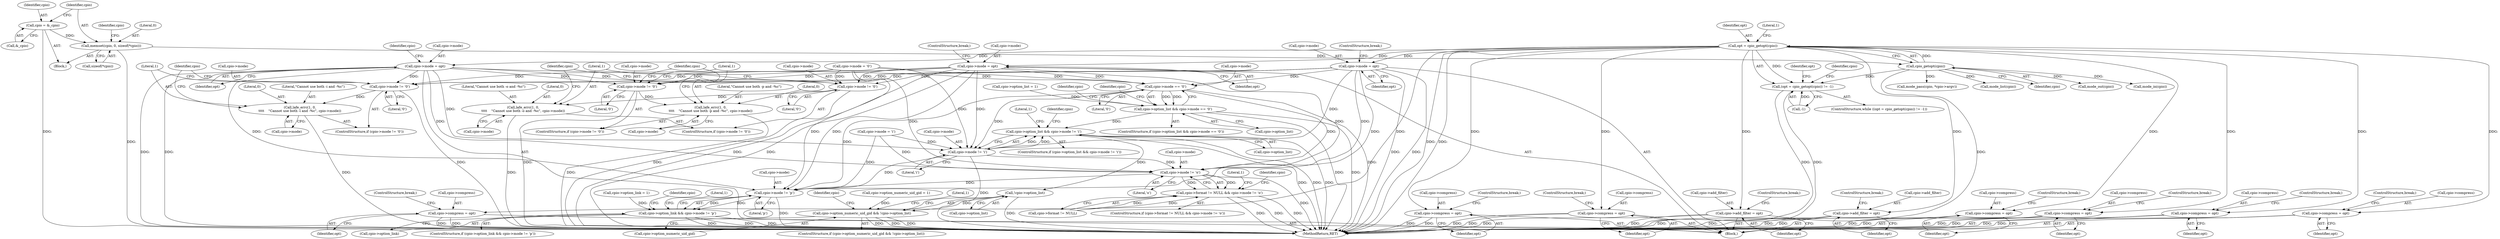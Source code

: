 digraph "0_libarchive_59357157706d47c365b2227739e17daba3607526@API" {
"1000332" [label="(Call,opt = cpio_getopt(cpio))"];
"1000334" [label="(Call,cpio_getopt(cpio))"];
"1000167" [label="(Call,memset(cpio, 0, sizeof(*cpio)))"];
"1000163" [label="(Call,cpio = &_cpio)"];
"1000331" [label="(Call,(opt = cpio_getopt(cpio)) != -1)"];
"1000371" [label="(Call,cpio->add_filter = opt)"];
"1000467" [label="(Call,cpio->compress = opt)"];
"1000508" [label="(Call,cpio->mode = opt)"];
"1000496" [label="(Call,cpio->mode != '\0')"];
"1000501" [label="(Call,lafe_errc(1, 0,\n\t\t\t\t    \"Cannot use both -i and -%c\", cpio->mode))"];
"1000601" [label="(Call,cpio->mode != '\0')"];
"1000606" [label="(Call,lafe_errc(1, 0,\n\t\t\t\t    \"Cannot use both -o and -%c\", cpio->mode))"];
"1000621" [label="(Call,cpio->mode != '\0')"];
"1000626" [label="(Call,lafe_errc(1, 0,\n\t\t\t\t    \"Cannot use both -p and -%c\", cpio->mode))"];
"1000793" [label="(Call,cpio->mode == '\0')"];
"1000789" [label="(Call,cpio->option_list && cpio->mode == '\0')"];
"1000804" [label="(Call,cpio->option_list && cpio->mode != 'i')"];
"1000822" [label="(Call,!cpio->option_list)"];
"1000818" [label="(Call,cpio->option_numeric_uid_gid && !cpio->option_list)"];
"1000808" [label="(Call,cpio->mode != 'i')"];
"1000837" [label="(Call,cpio->mode != 'o')"];
"1000831" [label="(Call,cpio->format != NULL && cpio->mode != 'o')"];
"1000851" [label="(Call,cpio->mode != 'p')"];
"1000847" [label="(Call,cpio->option_link && cpio->mode != 'p')"];
"1000515" [label="(Call,cpio->compress = opt)"];
"1000522" [label="(Call,cpio->compress = opt)"];
"1000563" [label="(Call,cpio->compress = opt)"];
"1000613" [label="(Call,cpio->mode = opt)"];
"1000633" [label="(Call,cpio->mode = opt)"];
"1000742" [label="(Call,cpio->add_filter = opt)"];
"1000766" [label="(Call,cpio->compress = opt)"];
"1000773" [label="(Call,cpio->compress = opt)"];
"1000780" [label="(Call,cpio->compress = opt)"];
"1000742" [label="(Call,cpio->add_filter = opt)"];
"1000848" [label="(Call,cpio->option_link)"];
"1000629" [label="(Literal,\"Cannot use both -p and -%c\")"];
"1000568" [label="(ControlStructure,break;)"];
"1000175" [label="(Identifier,cpio)"];
"1000780" [label="(Call,cpio->compress = opt)"];
"1000849" [label="(Identifier,cpio)"];
"1000728" [label="(Call,cpio->option_list = 1)"];
"1000495" [label="(ControlStructure,if (cpio->mode != '\0'))"];
"1000563" [label="(Call,cpio->compress = opt)"];
"1000515" [label="(Call,cpio->compress = opt)"];
"1000890" [label="(Call,mode_out(cpio))"];
"1000857" [label="(Literal,1)"];
"1000620" [label="(ControlStructure,if (cpio->mode != '\0'))"];
"1000936" [label="(Call,mode_in(cpio))"];
"1000806" [label="(Identifier,cpio)"];
"1000851" [label="(Call,cpio->mode != 'p')"];
"1000165" [label="(Call,&_cpio)"];
"1000832" [label="(Call,cpio->format != NULL)"];
"1000168" [label="(Identifier,cpio)"];
"1000847" [label="(Call,cpio->option_link && cpio->mode != 'p')"];
"1000503" [label="(Literal,0)"];
"1000809" [label="(Call,cpio->mode)"];
"1000371" [label="(Call,cpio->add_filter = opt)"];
"1000838" [label="(Call,cpio->mode)"];
"1000855" [label="(Literal,'p')"];
"1000774" [label="(Call,cpio->compress)"];
"1000341" [label="(Block,)"];
"1000625" [label="(Literal,'\0')"];
"1000467" [label="(Call,cpio->compress = opt)"];
"1000746" [label="(Identifier,opt)"];
"1000336" [label="(Call,-1)"];
"1000834" [label="(Identifier,cpio)"];
"1000778" [label="(ControlStructure,break;)"];
"1000602" [label="(Call,cpio->mode)"];
"1000818" [label="(Call,cpio->option_numeric_uid_gid && !cpio->option_list)"];
"1000512" [label="(Identifier,opt)"];
"1000516" [label="(Call,cpio->compress)"];
"1000526" [label="(Identifier,opt)"];
"1000995" [label="(MethodReturn,RET)"];
"1000959" [label="(Call,mode_pass(cpio, *cpio->argv))"];
"1000508" [label="(Call,cpio->mode = opt)"];
"1000785" [label="(ControlStructure,break;)"];
"1000628" [label="(Literal,0)"];
"1000522" [label="(Call,cpio->compress = opt)"];
"1000614" [label="(Call,cpio->mode)"];
"1000771" [label="(ControlStructure,break;)"];
"1000472" [label="(ControlStructure,break;)"];
"1000519" [label="(Identifier,opt)"];
"1000502" [label="(Literal,1)"];
"1000933" [label="(Call,mode_list(cpio))"];
"1000520" [label="(ControlStructure,break;)"];
"1000767" [label="(Call,cpio->compress)"];
"1000375" [label="(Identifier,opt)"];
"1000784" [label="(Identifier,opt)"];
"1000613" [label="(Call,cpio->mode = opt)"];
"1000831" [label="(Call,cpio->format != NULL && cpio->mode != 'o')"];
"1000622" [label="(Call,cpio->mode)"];
"1000773" [label="(Call,cpio->compress = opt)"];
"1000777" [label="(Identifier,opt)"];
"1000814" [label="(Literal,1)"];
"1000808" [label="(Call,cpio->mode != 'i')"];
"1000843" [label="(Literal,1)"];
"1000501" [label="(Call,lafe_errc(1, 0,\n\t\t\t\t    \"Cannot use both -i and -%c\", cpio->mode))"];
"1000841" [label="(Literal,'o')"];
"1000577" [label="(Call,cpio->option_numeric_uid_gid = 1)"];
"1000791" [label="(Identifier,cpio)"];
"1000169" [label="(Literal,0)"];
"1000600" [label="(ControlStructure,if (cpio->mode != '\0'))"];
"1000617" [label="(Identifier,opt)"];
"1000805" [label="(Call,cpio->option_list)"];
"1000846" [label="(ControlStructure,if (cpio->option_link && cpio->mode != 'p'))"];
"1000820" [label="(Identifier,cpio)"];
"1000630" [label="(Call,cpio->mode)"];
"1000790" [label="(Call,cpio->option_list)"];
"1000803" [label="(ControlStructure,if (cpio->option_list && cpio->mode != 'i'))"];
"1000610" [label="(Call,cpio->mode)"];
"1000500" [label="(Literal,'\0')"];
"1000553" [label="(Call,cpio->option_link = 1)"];
"1000637" [label="(Identifier,opt)"];
"1000332" [label="(Call,opt = cpio_getopt(cpio))"];
"1000830" [label="(ControlStructure,if (cpio->format != NULL && cpio->mode != 'o'))"];
"1000640" [label="(Identifier,cpio)"];
"1000609" [label="(Literal,\"Cannot use both -o and -%c\")"];
"1000819" [label="(Call,cpio->option_numeric_uid_gid)"];
"1000747" [label="(ControlStructure,break;)"];
"1000564" [label="(Call,cpio->compress)"];
"1000155" [label="(Block,)"];
"1000606" [label="(Call,lafe_errc(1, 0,\n\t\t\t\t    \"Cannot use both -o and -%c\", cpio->mode))"];
"1000505" [label="(Call,cpio->mode)"];
"1000241" [label="(Call,cpio->mode = '\0')"];
"1000793" [label="(Call,cpio->mode == '\0')"];
"1000788" [label="(ControlStructure,if (cpio->option_list && cpio->mode == '\0'))"];
"1000800" [label="(Identifier,cpio)"];
"1000633" [label="(Call,cpio->mode = opt)"];
"1000607" [label="(Literal,1)"];
"1000601" [label="(Call,cpio->mode != '\0')"];
"1000523" [label="(Call,cpio->compress)"];
"1000170" [label="(Call,sizeof(*cpio))"];
"1000822" [label="(Call,!cpio->option_list)"];
"1000823" [label="(Call,cpio->option_list)"];
"1000331" [label="(Call,(opt = cpio_getopt(cpio)) != -1)"];
"1000330" [label="(ControlStructure,while ((opt = cpio_getopt(cpio)) != -1))"];
"1000376" [label="(ControlStructure,break;)"];
"1000627" [label="(Literal,1)"];
"1000812" [label="(Literal,'i')"];
"1000789" [label="(Call,cpio->option_list && cpio->mode == '\0')"];
"1000163" [label="(Call,cpio = &_cpio)"];
"1000334" [label="(Call,cpio_getopt(cpio))"];
"1000827" [label="(Literal,1)"];
"1000770" [label="(Identifier,opt)"];
"1000605" [label="(Literal,'\0')"];
"1000504" [label="(Literal,\"Cannot use both -i and -%c\")"];
"1000468" [label="(Call,cpio->compress)"];
"1000333" [label="(Identifier,opt)"];
"1000766" [label="(Call,cpio->compress = opt)"];
"1000527" [label="(ControlStructure,break;)"];
"1000743" [label="(Call,cpio->add_filter)"];
"1000817" [label="(ControlStructure,if (cpio->option_numeric_uid_gid && !cpio->option_list))"];
"1000621" [label="(Call,cpio->mode != '\0')"];
"1000797" [label="(Literal,'\0')"];
"1000372" [label="(Call,cpio->add_filter)"];
"1000471" [label="(Identifier,opt)"];
"1000615" [label="(Identifier,cpio)"];
"1000340" [label="(Identifier,opt)"];
"1000509" [label="(Call,cpio->mode)"];
"1000567" [label="(Identifier,opt)"];
"1000608" [label="(Literal,0)"];
"1000513" [label="(ControlStructure,break;)"];
"1000798" [label="(Call,cpio->mode = 'i')"];
"1000635" [label="(Identifier,cpio)"];
"1000794" [label="(Call,cpio->mode)"];
"1000634" [label="(Call,cpio->mode)"];
"1000496" [label="(Call,cpio->mode != '\0')"];
"1000337" [label="(Literal,1)"];
"1000852" [label="(Call,cpio->mode)"];
"1000781" [label="(Call,cpio->compress)"];
"1000497" [label="(Call,cpio->mode)"];
"1000335" [label="(Identifier,cpio)"];
"1000164" [label="(Identifier,cpio)"];
"1000837" [label="(Call,cpio->mode != 'o')"];
"1000804" [label="(Call,cpio->option_list && cpio->mode != 'i')"];
"1000618" [label="(ControlStructure,break;)"];
"1000510" [label="(Identifier,cpio)"];
"1000626" [label="(Call,lafe_errc(1, 0,\n\t\t\t\t    \"Cannot use both -p and -%c\", cpio->mode))"];
"1000863" [label="(Identifier,cpio)"];
"1000167" [label="(Call,memset(cpio, 0, sizeof(*cpio)))"];
"1000332" -> "1000331"  [label="AST: "];
"1000332" -> "1000334"  [label="CFG: "];
"1000333" -> "1000332"  [label="AST: "];
"1000334" -> "1000332"  [label="AST: "];
"1000337" -> "1000332"  [label="CFG: "];
"1000332" -> "1000995"  [label="DDG: "];
"1000332" -> "1000995"  [label="DDG: "];
"1000332" -> "1000331"  [label="DDG: "];
"1000334" -> "1000332"  [label="DDG: "];
"1000332" -> "1000371"  [label="DDG: "];
"1000332" -> "1000467"  [label="DDG: "];
"1000332" -> "1000508"  [label="DDG: "];
"1000332" -> "1000515"  [label="DDG: "];
"1000332" -> "1000522"  [label="DDG: "];
"1000332" -> "1000563"  [label="DDG: "];
"1000332" -> "1000613"  [label="DDG: "];
"1000332" -> "1000633"  [label="DDG: "];
"1000332" -> "1000742"  [label="DDG: "];
"1000332" -> "1000766"  [label="DDG: "];
"1000332" -> "1000773"  [label="DDG: "];
"1000332" -> "1000780"  [label="DDG: "];
"1000334" -> "1000335"  [label="CFG: "];
"1000335" -> "1000334"  [label="AST: "];
"1000334" -> "1000995"  [label="DDG: "];
"1000334" -> "1000331"  [label="DDG: "];
"1000167" -> "1000334"  [label="DDG: "];
"1000334" -> "1000890"  [label="DDG: "];
"1000334" -> "1000933"  [label="DDG: "];
"1000334" -> "1000936"  [label="DDG: "];
"1000334" -> "1000959"  [label="DDG: "];
"1000167" -> "1000155"  [label="AST: "];
"1000167" -> "1000170"  [label="CFG: "];
"1000168" -> "1000167"  [label="AST: "];
"1000169" -> "1000167"  [label="AST: "];
"1000170" -> "1000167"  [label="AST: "];
"1000175" -> "1000167"  [label="CFG: "];
"1000167" -> "1000995"  [label="DDG: "];
"1000163" -> "1000167"  [label="DDG: "];
"1000163" -> "1000155"  [label="AST: "];
"1000163" -> "1000165"  [label="CFG: "];
"1000164" -> "1000163"  [label="AST: "];
"1000165" -> "1000163"  [label="AST: "];
"1000168" -> "1000163"  [label="CFG: "];
"1000163" -> "1000995"  [label="DDG: "];
"1000331" -> "1000330"  [label="AST: "];
"1000331" -> "1000336"  [label="CFG: "];
"1000336" -> "1000331"  [label="AST: "];
"1000340" -> "1000331"  [label="CFG: "];
"1000791" -> "1000331"  [label="CFG: "];
"1000331" -> "1000995"  [label="DDG: "];
"1000331" -> "1000995"  [label="DDG: "];
"1000336" -> "1000331"  [label="DDG: "];
"1000371" -> "1000341"  [label="AST: "];
"1000371" -> "1000375"  [label="CFG: "];
"1000372" -> "1000371"  [label="AST: "];
"1000375" -> "1000371"  [label="AST: "];
"1000376" -> "1000371"  [label="CFG: "];
"1000371" -> "1000995"  [label="DDG: "];
"1000371" -> "1000995"  [label="DDG: "];
"1000467" -> "1000341"  [label="AST: "];
"1000467" -> "1000471"  [label="CFG: "];
"1000468" -> "1000467"  [label="AST: "];
"1000471" -> "1000467"  [label="AST: "];
"1000472" -> "1000467"  [label="CFG: "];
"1000467" -> "1000995"  [label="DDG: "];
"1000467" -> "1000995"  [label="DDG: "];
"1000508" -> "1000341"  [label="AST: "];
"1000508" -> "1000512"  [label="CFG: "];
"1000509" -> "1000508"  [label="AST: "];
"1000512" -> "1000508"  [label="AST: "];
"1000513" -> "1000508"  [label="CFG: "];
"1000508" -> "1000995"  [label="DDG: "];
"1000508" -> "1000995"  [label="DDG: "];
"1000508" -> "1000496"  [label="DDG: "];
"1000508" -> "1000601"  [label="DDG: "];
"1000508" -> "1000621"  [label="DDG: "];
"1000508" -> "1000793"  [label="DDG: "];
"1000508" -> "1000808"  [label="DDG: "];
"1000508" -> "1000837"  [label="DDG: "];
"1000508" -> "1000851"  [label="DDG: "];
"1000496" -> "1000495"  [label="AST: "];
"1000496" -> "1000500"  [label="CFG: "];
"1000497" -> "1000496"  [label="AST: "];
"1000500" -> "1000496"  [label="AST: "];
"1000502" -> "1000496"  [label="CFG: "];
"1000510" -> "1000496"  [label="CFG: "];
"1000496" -> "1000995"  [label="DDG: "];
"1000613" -> "1000496"  [label="DDG: "];
"1000241" -> "1000496"  [label="DDG: "];
"1000633" -> "1000496"  [label="DDG: "];
"1000496" -> "1000501"  [label="DDG: "];
"1000501" -> "1000495"  [label="AST: "];
"1000501" -> "1000505"  [label="CFG: "];
"1000502" -> "1000501"  [label="AST: "];
"1000503" -> "1000501"  [label="AST: "];
"1000504" -> "1000501"  [label="AST: "];
"1000505" -> "1000501"  [label="AST: "];
"1000510" -> "1000501"  [label="CFG: "];
"1000501" -> "1000995"  [label="DDG: "];
"1000601" -> "1000600"  [label="AST: "];
"1000601" -> "1000605"  [label="CFG: "];
"1000602" -> "1000601"  [label="AST: "];
"1000605" -> "1000601"  [label="AST: "];
"1000607" -> "1000601"  [label="CFG: "];
"1000615" -> "1000601"  [label="CFG: "];
"1000601" -> "1000995"  [label="DDG: "];
"1000613" -> "1000601"  [label="DDG: "];
"1000241" -> "1000601"  [label="DDG: "];
"1000633" -> "1000601"  [label="DDG: "];
"1000601" -> "1000606"  [label="DDG: "];
"1000606" -> "1000600"  [label="AST: "];
"1000606" -> "1000610"  [label="CFG: "];
"1000607" -> "1000606"  [label="AST: "];
"1000608" -> "1000606"  [label="AST: "];
"1000609" -> "1000606"  [label="AST: "];
"1000610" -> "1000606"  [label="AST: "];
"1000615" -> "1000606"  [label="CFG: "];
"1000606" -> "1000995"  [label="DDG: "];
"1000621" -> "1000620"  [label="AST: "];
"1000621" -> "1000625"  [label="CFG: "];
"1000622" -> "1000621"  [label="AST: "];
"1000625" -> "1000621"  [label="AST: "];
"1000627" -> "1000621"  [label="CFG: "];
"1000635" -> "1000621"  [label="CFG: "];
"1000621" -> "1000995"  [label="DDG: "];
"1000613" -> "1000621"  [label="DDG: "];
"1000241" -> "1000621"  [label="DDG: "];
"1000633" -> "1000621"  [label="DDG: "];
"1000621" -> "1000626"  [label="DDG: "];
"1000626" -> "1000620"  [label="AST: "];
"1000626" -> "1000630"  [label="CFG: "];
"1000627" -> "1000626"  [label="AST: "];
"1000628" -> "1000626"  [label="AST: "];
"1000629" -> "1000626"  [label="AST: "];
"1000630" -> "1000626"  [label="AST: "];
"1000635" -> "1000626"  [label="CFG: "];
"1000626" -> "1000995"  [label="DDG: "];
"1000793" -> "1000789"  [label="AST: "];
"1000793" -> "1000797"  [label="CFG: "];
"1000794" -> "1000793"  [label="AST: "];
"1000797" -> "1000793"  [label="AST: "];
"1000789" -> "1000793"  [label="CFG: "];
"1000793" -> "1000995"  [label="DDG: "];
"1000793" -> "1000789"  [label="DDG: "];
"1000793" -> "1000789"  [label="DDG: "];
"1000613" -> "1000793"  [label="DDG: "];
"1000241" -> "1000793"  [label="DDG: "];
"1000633" -> "1000793"  [label="DDG: "];
"1000793" -> "1000808"  [label="DDG: "];
"1000793" -> "1000837"  [label="DDG: "];
"1000793" -> "1000851"  [label="DDG: "];
"1000789" -> "1000788"  [label="AST: "];
"1000789" -> "1000790"  [label="CFG: "];
"1000790" -> "1000789"  [label="AST: "];
"1000800" -> "1000789"  [label="CFG: "];
"1000806" -> "1000789"  [label="CFG: "];
"1000789" -> "1000995"  [label="DDG: "];
"1000789" -> "1000995"  [label="DDG: "];
"1000728" -> "1000789"  [label="DDG: "];
"1000789" -> "1000804"  [label="DDG: "];
"1000804" -> "1000803"  [label="AST: "];
"1000804" -> "1000805"  [label="CFG: "];
"1000804" -> "1000808"  [label="CFG: "];
"1000805" -> "1000804"  [label="AST: "];
"1000808" -> "1000804"  [label="AST: "];
"1000814" -> "1000804"  [label="CFG: "];
"1000820" -> "1000804"  [label="CFG: "];
"1000804" -> "1000995"  [label="DDG: "];
"1000804" -> "1000995"  [label="DDG: "];
"1000804" -> "1000995"  [label="DDG: "];
"1000808" -> "1000804"  [label="DDG: "];
"1000808" -> "1000804"  [label="DDG: "];
"1000804" -> "1000822"  [label="DDG: "];
"1000822" -> "1000818"  [label="AST: "];
"1000822" -> "1000823"  [label="CFG: "];
"1000823" -> "1000822"  [label="AST: "];
"1000818" -> "1000822"  [label="CFG: "];
"1000822" -> "1000995"  [label="DDG: "];
"1000822" -> "1000818"  [label="DDG: "];
"1000818" -> "1000817"  [label="AST: "];
"1000818" -> "1000819"  [label="CFG: "];
"1000819" -> "1000818"  [label="AST: "];
"1000827" -> "1000818"  [label="CFG: "];
"1000834" -> "1000818"  [label="CFG: "];
"1000818" -> "1000995"  [label="DDG: "];
"1000818" -> "1000995"  [label="DDG: "];
"1000818" -> "1000995"  [label="DDG: "];
"1000577" -> "1000818"  [label="DDG: "];
"1000808" -> "1000812"  [label="CFG: "];
"1000809" -> "1000808"  [label="AST: "];
"1000812" -> "1000808"  [label="AST: "];
"1000808" -> "1000995"  [label="DDG: "];
"1000613" -> "1000808"  [label="DDG: "];
"1000798" -> "1000808"  [label="DDG: "];
"1000241" -> "1000808"  [label="DDG: "];
"1000633" -> "1000808"  [label="DDG: "];
"1000808" -> "1000837"  [label="DDG: "];
"1000808" -> "1000851"  [label="DDG: "];
"1000837" -> "1000831"  [label="AST: "];
"1000837" -> "1000841"  [label="CFG: "];
"1000838" -> "1000837"  [label="AST: "];
"1000841" -> "1000837"  [label="AST: "];
"1000831" -> "1000837"  [label="CFG: "];
"1000837" -> "1000995"  [label="DDG: "];
"1000837" -> "1000831"  [label="DDG: "];
"1000837" -> "1000831"  [label="DDG: "];
"1000613" -> "1000837"  [label="DDG: "];
"1000241" -> "1000837"  [label="DDG: "];
"1000633" -> "1000837"  [label="DDG: "];
"1000798" -> "1000837"  [label="DDG: "];
"1000837" -> "1000851"  [label="DDG: "];
"1000831" -> "1000830"  [label="AST: "];
"1000831" -> "1000832"  [label="CFG: "];
"1000832" -> "1000831"  [label="AST: "];
"1000843" -> "1000831"  [label="CFG: "];
"1000849" -> "1000831"  [label="CFG: "];
"1000831" -> "1000995"  [label="DDG: "];
"1000831" -> "1000995"  [label="DDG: "];
"1000831" -> "1000995"  [label="DDG: "];
"1000832" -> "1000831"  [label="DDG: "];
"1000832" -> "1000831"  [label="DDG: "];
"1000851" -> "1000847"  [label="AST: "];
"1000851" -> "1000855"  [label="CFG: "];
"1000852" -> "1000851"  [label="AST: "];
"1000855" -> "1000851"  [label="AST: "];
"1000847" -> "1000851"  [label="CFG: "];
"1000851" -> "1000995"  [label="DDG: "];
"1000851" -> "1000847"  [label="DDG: "];
"1000851" -> "1000847"  [label="DDG: "];
"1000613" -> "1000851"  [label="DDG: "];
"1000241" -> "1000851"  [label="DDG: "];
"1000633" -> "1000851"  [label="DDG: "];
"1000798" -> "1000851"  [label="DDG: "];
"1000847" -> "1000846"  [label="AST: "];
"1000847" -> "1000848"  [label="CFG: "];
"1000848" -> "1000847"  [label="AST: "];
"1000857" -> "1000847"  [label="CFG: "];
"1000863" -> "1000847"  [label="CFG: "];
"1000847" -> "1000995"  [label="DDG: "];
"1000847" -> "1000995"  [label="DDG: "];
"1000847" -> "1000995"  [label="DDG: "];
"1000553" -> "1000847"  [label="DDG: "];
"1000515" -> "1000341"  [label="AST: "];
"1000515" -> "1000519"  [label="CFG: "];
"1000516" -> "1000515"  [label="AST: "];
"1000519" -> "1000515"  [label="AST: "];
"1000520" -> "1000515"  [label="CFG: "];
"1000515" -> "1000995"  [label="DDG: "];
"1000515" -> "1000995"  [label="DDG: "];
"1000522" -> "1000341"  [label="AST: "];
"1000522" -> "1000526"  [label="CFG: "];
"1000523" -> "1000522"  [label="AST: "];
"1000526" -> "1000522"  [label="AST: "];
"1000527" -> "1000522"  [label="CFG: "];
"1000522" -> "1000995"  [label="DDG: "];
"1000522" -> "1000995"  [label="DDG: "];
"1000563" -> "1000341"  [label="AST: "];
"1000563" -> "1000567"  [label="CFG: "];
"1000564" -> "1000563"  [label="AST: "];
"1000567" -> "1000563"  [label="AST: "];
"1000568" -> "1000563"  [label="CFG: "];
"1000563" -> "1000995"  [label="DDG: "];
"1000563" -> "1000995"  [label="DDG: "];
"1000613" -> "1000341"  [label="AST: "];
"1000613" -> "1000617"  [label="CFG: "];
"1000614" -> "1000613"  [label="AST: "];
"1000617" -> "1000613"  [label="AST: "];
"1000618" -> "1000613"  [label="CFG: "];
"1000613" -> "1000995"  [label="DDG: "];
"1000613" -> "1000995"  [label="DDG: "];
"1000633" -> "1000341"  [label="AST: "];
"1000633" -> "1000637"  [label="CFG: "];
"1000634" -> "1000633"  [label="AST: "];
"1000637" -> "1000633"  [label="AST: "];
"1000640" -> "1000633"  [label="CFG: "];
"1000633" -> "1000995"  [label="DDG: "];
"1000633" -> "1000995"  [label="DDG: "];
"1000742" -> "1000341"  [label="AST: "];
"1000742" -> "1000746"  [label="CFG: "];
"1000743" -> "1000742"  [label="AST: "];
"1000746" -> "1000742"  [label="AST: "];
"1000747" -> "1000742"  [label="CFG: "];
"1000742" -> "1000995"  [label="DDG: "];
"1000742" -> "1000995"  [label="DDG: "];
"1000766" -> "1000341"  [label="AST: "];
"1000766" -> "1000770"  [label="CFG: "];
"1000767" -> "1000766"  [label="AST: "];
"1000770" -> "1000766"  [label="AST: "];
"1000771" -> "1000766"  [label="CFG: "];
"1000766" -> "1000995"  [label="DDG: "];
"1000766" -> "1000995"  [label="DDG: "];
"1000773" -> "1000341"  [label="AST: "];
"1000773" -> "1000777"  [label="CFG: "];
"1000774" -> "1000773"  [label="AST: "];
"1000777" -> "1000773"  [label="AST: "];
"1000778" -> "1000773"  [label="CFG: "];
"1000773" -> "1000995"  [label="DDG: "];
"1000773" -> "1000995"  [label="DDG: "];
"1000780" -> "1000341"  [label="AST: "];
"1000780" -> "1000784"  [label="CFG: "];
"1000781" -> "1000780"  [label="AST: "];
"1000784" -> "1000780"  [label="AST: "];
"1000785" -> "1000780"  [label="CFG: "];
"1000780" -> "1000995"  [label="DDG: "];
"1000780" -> "1000995"  [label="DDG: "];
}
